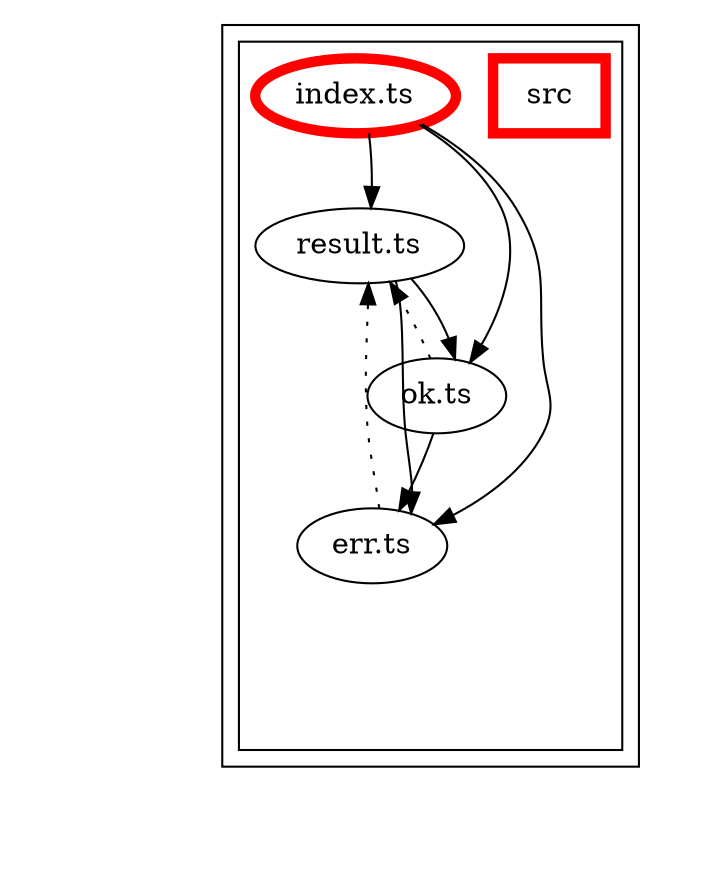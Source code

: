 digraph "dependency-graph-[object Object]" {
  compound = true;
  "dependency-graph-[object Object]" [
    style = "invis";
  ];
  "src/result.ts";
  "src/err.ts";
  "src/ok.ts";
  subgraph "cluster_src" {
    color = "#000000";
    label = "";
    "name_src" [
      penwidth = 5;
      shape = "rectangle";
      color = "#ff0000";
      label = "src";
    ];
    "exit_src" [
      style = "invis";
    ];
    subgraph "cluster_src" {
      color = "#000000";
      label = "";
      "name_src" [
        penwidth = 5;
        shape = "rectangle";
        color = "#ff0000";
        label = "src";
      ];
      "exit_src" [
        style = "invis";
      ];
      "src/err.ts" [
        label = "err.ts";
      ];
      "src/index.ts" [
        label = "index.ts";
        color = "#ff0000";
        penwidth = 5;
      ];
      "src/ok.ts" [
        label = "ok.ts";
      ];
      "src/result.ts" [
        label = "result.ts";
      ];
      "src/err.ts" -> "exit_src" [
        style = "invis";
      ];
      "src/index.ts" -> "exit_src" [
        style = "invis";
      ];
      "src/ok.ts" -> "exit_src" [
        style = "invis";
      ];
      "src/result.ts" -> "exit_src" [
        style = "invis";
      ];
    }
    "exit_src" -> "exit_src" [
      style = "invis";
    ];
    "exit_src" -> "exit_src" [
      style = "invis";
    ];
    "exit_src" -> "exit_src" [
      style = "invis";
    ];
    "exit_src" -> "exit_src" [
      style = "invis";
    ];
  }
  "exit_src" -> "dependency-graph-[object Object]" [
    style = "invis";
  ];
  "src/err.ts" -> "src/result.ts" [
    style = "invis";
  ];
  "src/err.ts" -> "src/result.ts" [
    style = "dotted";
    ltail = "cluster_src/err.ts";
    lhead = "cluster_src/result.ts";
    color = "black";
  ];
  "src/index.ts" -> "src/err.ts" [
    style = "invis";
  ];
  "src/index.ts" -> "src/err.ts" [
    style = "solid";
    ltail = "cluster_src/index.ts";
    lhead = "cluster_src/err.ts";
    color = "black";
  ];
  "src/index.ts" -> "src/ok.ts" [
    style = "invis";
  ];
  "src/index.ts" -> "src/ok.ts" [
    style = "solid";
    ltail = "cluster_src/index.ts";
    lhead = "cluster_src/ok.ts";
    color = "black";
  ];
  "src/index.ts" -> "src/result.ts" [
    style = "invis";
  ];
  "src/index.ts" -> "src/result.ts" [
    style = "solid";
    ltail = "cluster_src/index.ts";
    lhead = "cluster_src/result.ts";
    color = "black";
  ];
  "src/ok.ts" -> "src/err.ts" [
    style = "invis";
  ];
  "src/ok.ts" -> "src/err.ts" [
    style = "solid";
    ltail = "cluster_src/ok.ts";
    lhead = "cluster_src/err.ts";
    color = "black";
  ];
  "src/ok.ts" -> "src/result.ts" [
    style = "invis";
  ];
  "src/ok.ts" -> "src/result.ts" [
    style = "dotted";
    ltail = "cluster_src/ok.ts";
    lhead = "cluster_src/result.ts";
    color = "black";
  ];
  "src/result.ts" -> "src/err.ts" [
    style = "invis";
  ];
  "src/result.ts" -> "src/err.ts" [
    style = "solid";
    ltail = "cluster_src/result.ts";
    lhead = "cluster_src/err.ts";
    color = "black";
  ];
  "src/result.ts" -> "src/ok.ts" [
    style = "invis";
  ];
  "src/result.ts" -> "src/ok.ts" [
    style = "solid";
    ltail = "cluster_src/result.ts";
    lhead = "cluster_src/ok.ts";
    color = "black";
  ];
}